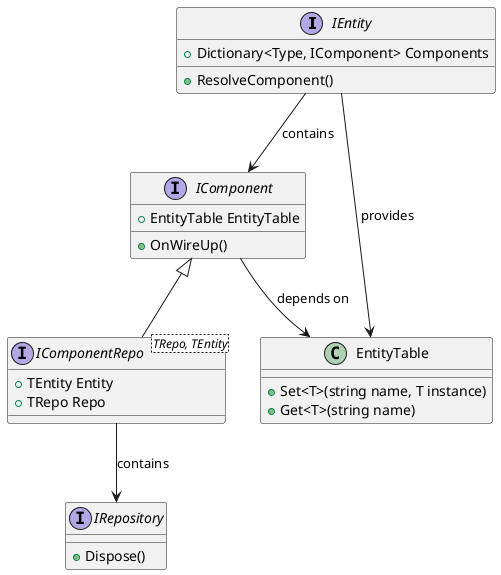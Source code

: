 @startuml ecs
    interface IEntity {
        +Dictionary<Type, IComponent> Components
        +ResolveComponent()
    }
    
    interface IComponent {
        +OnWireUp()
        +EntityTable EntityTable
    }
    
    interface IComponentRepo<TRepo, TEntity> extends IComponent {
        +TEntity Entity
        +TRepo Repo
    }
    
    interface IRepository {
        +Dispose()
    }
    
    class EntityTable {
        +Set<T>(string name, T instance)
        +Get<T>(string name)
    }
    
    IEntity --> EntityTable : provides
    IEntity --> IComponent : contains
    IComponentRepo --> IRepository : contains
    IComponent --> EntityTable : depends on
@enduml

